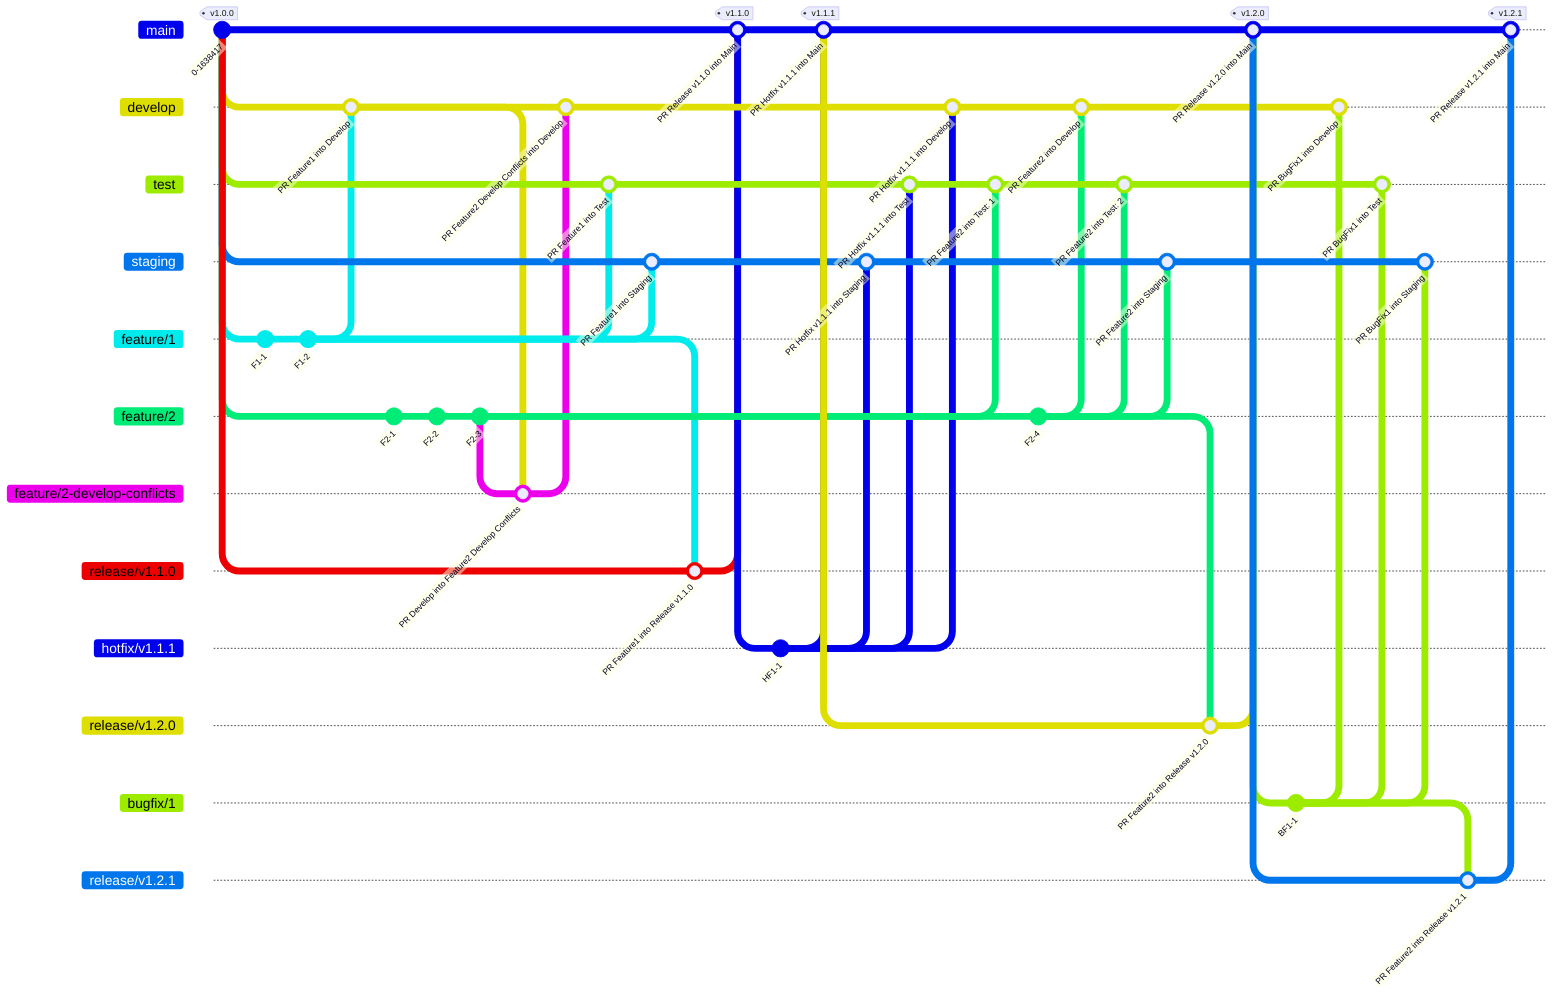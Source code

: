 gitGraph:
    checkout main
    commit tag:"v1.0.0"
    branch develop
    branch test
    branch staging
    branch feature/1
    checkout feature/1
    commit id:"F1-1"
    commit id:"F1-2"
    checkout develop
    merge feature/1 id:"PR Feature1 into Develop"
    checkout main
    branch feature/2
    checkout feature/2
    commit id:"F2-1"
    commit id:"F2-2"
    commit id:"F2-3"
    branch feature/2-develop-conflicts
    checkout feature/2-develop-conflicts
    merge develop id:"PR Develop into Feature2 Develop Conflicts"
    checkout develop
    merge feature/2-develop-conflicts id:"PR Feature2 Develop Conflicts into Develop"
    checkout test
    merge feature/1 id:"PR Feature1 into Test"
    checkout staging
    merge feature/1 id:"PR Feature1 into Staging"
    checkout main
    branch release/v1.1.0
    checkout release/v1.1.0
    merge feature/1 id:"PR Feature1 into Release v1.1.0"
    checkout main
    merge release/v1.1.0 id:"PR Release v1.1.0 into Main" tag:"v1.1.0"
    branch hotfix/v1.1.1
    commit id:"HF1-1"
    checkout main
    merge hotfix/v1.1.1 id:"PR Hotfix v1.1.1 into Main" tag:"v1.1.1"
    checkout staging
    merge hotfix/v1.1.1 id:"PR Hotfix v1.1.1 into Staging"
    checkout test
    merge hotfix/v1.1.1 id:"PR Hotfix v1.1.1 into Test"
    checkout develop
    merge hotfix/v1.1.1 id:"PR Hotfix v1.1.1 into Develop"
    checkout test
    merge feature/2 id:"PR Feature2 into Test: 1"
    checkout feature/2
    commit id:"F2-4"
    checkout develop
    merge feature/2 id:"PR Feature2 into Develop"
    checkout test
    merge feature/2 id:"PR Feature2 into Test: 2"
    checkout staging
    merge feature/2 id:"PR Feature2 into Staging"
    checkout main
    branch release/v1.2.0
    checkout release/v1.2.0
    merge feature/2 id:"PR Feature2 into Release v1.2.0"
    checkout main
    merge release/v1.2.0 id:"PR Release v1.2.0 into Main" tag:"v1.2.0"
    checkout main
    branch bugfix/1
    checkout bugfix/1
    commit id:"BF1-1"
    checkout develop
    merge bugfix/1 id:"PR BugFix1 into Develop"
    checkout test
    merge bugfix/1 id:"PR BugFix1 into Test"
    checkout staging
    merge bugfix/1 id:"PR BugFix1 into Staging"
    checkout main
    branch release/v1.2.1
    checkout release/v1.2.1
    merge bugfix/1 id:"PR Feature2 into Release v1.2.1"
    checkout main
    merge release/v1.2.1 id:"PR Release v1.2.1 into Main" tag:"v1.2.1"